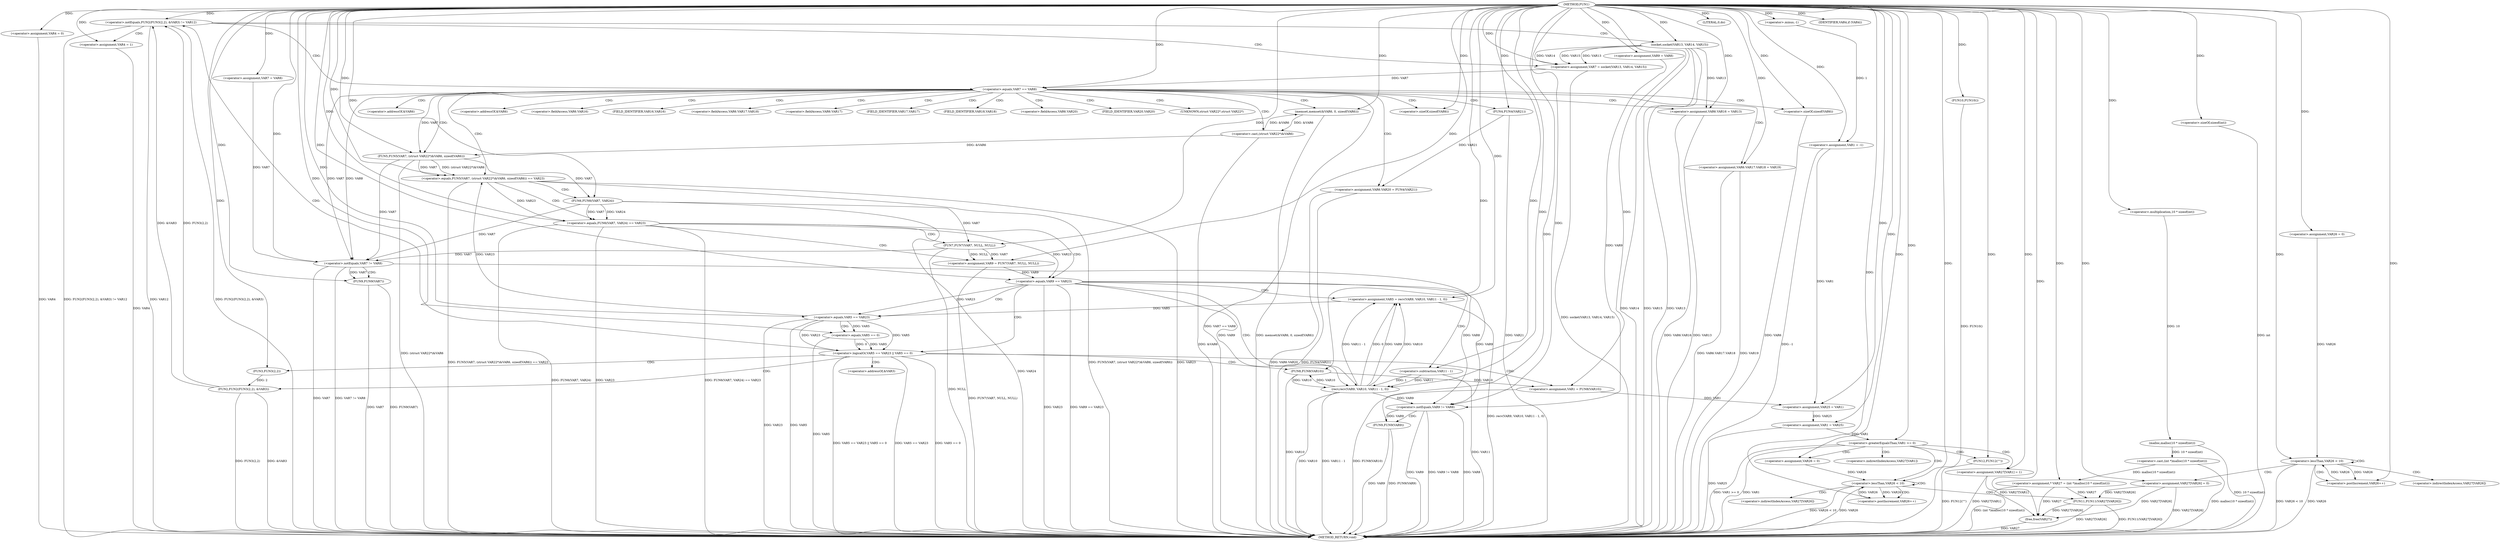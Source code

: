 digraph FUN1 {  
"1000100" [label = "(METHOD,FUN1)" ]
"1000317" [label = "(METHOD_RETURN,void)" ]
"1000103" [label = "(<operator>.assignment,VAR1 = -1)" ]
"1000105" [label = "(<operator>.minus,-1)" ]
"1000110" [label = "(<operator>.assignment,VAR4 = 0)" ]
"1000116" [label = "(<operator>.assignment,VAR7 = VAR8)" ]
"1000120" [label = "(<operator>.assignment,VAR9 = VAR8)" ]
"1000127" [label = "(<operator>.notEquals,FUN2(FUN3(2,2), &VAR3) != VAR12)" ]
"1000128" [label = "(FUN2,FUN2(FUN3(2,2), &VAR3))" ]
"1000129" [label = "(FUN3,FUN3(2,2))" ]
"1000137" [label = "(<operator>.assignment,VAR4 = 1)" ]
"1000140" [label = "(<operator>.assignment,VAR7 = socket(VAR13, VAR14, VAR15))" ]
"1000142" [label = "(socket,socket(VAR13, VAR14, VAR15))" ]
"1000147" [label = "(<operator>.equals,VAR7 == VAR8)" ]
"1000152" [label = "(memset,memset(&VAR6, 0, sizeof(VAR6)))" ]
"1000156" [label = "(<operator>.sizeOf,sizeof(VAR6))" ]
"1000158" [label = "(<operator>.assignment,VAR6.VAR16 = VAR13)" ]
"1000163" [label = "(<operator>.assignment,VAR6.VAR17.VAR18 = VAR19)" ]
"1000170" [label = "(<operator>.assignment,VAR6.VAR20 = FUN4(VAR21))" ]
"1000174" [label = "(FUN4,FUN4(VAR21))" ]
"1000177" [label = "(<operator>.equals,FUN5(VAR7, (struct VAR22*)&VAR6, sizeof(VAR6)) == VAR23)" ]
"1000178" [label = "(FUN5,FUN5(VAR7, (struct VAR22*)&VAR6, sizeof(VAR6)))" ]
"1000180" [label = "(<operator>.cast,(struct VAR22*)&VAR6)" ]
"1000184" [label = "(<operator>.sizeOf,sizeof(VAR6))" ]
"1000190" [label = "(<operator>.equals,FUN6(VAR7, VAR24) == VAR23)" ]
"1000191" [label = "(FUN6,FUN6(VAR7, VAR24))" ]
"1000197" [label = "(<operator>.assignment,VAR9 = FUN7(VAR7, NULL, NULL))" ]
"1000199" [label = "(FUN7,FUN7(VAR7, NULL, NULL))" ]
"1000204" [label = "(<operator>.equals,VAR9 == VAR23)" ]
"1000209" [label = "(<operator>.assignment,VAR5 = recv(VAR9, VAR10, VAR11 - 1, 0))" ]
"1000211" [label = "(recv,recv(VAR9, VAR10, VAR11 - 1, 0))" ]
"1000214" [label = "(<operator>.subtraction,VAR11 - 1)" ]
"1000219" [label = "(<operator>.logicalOr,VAR5 == VAR23 || VAR5 == 0)" ]
"1000220" [label = "(<operator>.equals,VAR5 == VAR23)" ]
"1000223" [label = "(<operator>.equals,VAR5 == 0)" ]
"1000228" [label = "(<operator>.assignment,VAR1 = FUN8(VAR10))" ]
"1000230" [label = "(FUN8,FUN8(VAR10))" ]
"1000232" [label = "(LITERAL,0,do)" ]
"1000234" [label = "(<operator>.notEquals,VAR7 != VAR8)" ]
"1000238" [label = "(FUN9,FUN9(VAR7))" ]
"1000241" [label = "(<operator>.notEquals,VAR9 != VAR8)" ]
"1000245" [label = "(FUN9,FUN9(VAR9))" ]
"1000248" [label = "(IDENTIFIER,VAR4,if (VAR4))" ]
"1000250" [label = "(FUN10,FUN10())" ]
"1000253" [label = "(<operator>.assignment,VAR25 = VAR1)" ]
"1000257" [label = "(<operator>.assignment,VAR1 = VAR25)" ]
"1000263" [label = "(<operator>.assignment,* VAR27 = (int *)malloc(10 * sizeof(int)))" ]
"1000265" [label = "(<operator>.cast,(int *)malloc(10 * sizeof(int)))" ]
"1000267" [label = "(malloc,malloc(10 * sizeof(int)))" ]
"1000268" [label = "(<operator>.multiplication,10 * sizeof(int))" ]
"1000270" [label = "(<operator>.sizeOf,sizeof(int))" ]
"1000273" [label = "(<operator>.assignment,VAR26 = 0)" ]
"1000276" [label = "(<operator>.lessThan,VAR26 < 10)" ]
"1000279" [label = "(<operator>.postIncrement,VAR26++)" ]
"1000282" [label = "(<operator>.assignment,VAR27[VAR26] = 0)" ]
"1000288" [label = "(<operator>.greaterEqualsThan,VAR1 >= 0)" ]
"1000292" [label = "(<operator>.assignment,VAR27[VAR1] = 1)" ]
"1000298" [label = "(<operator>.assignment,VAR26 = 0)" ]
"1000301" [label = "(<operator>.lessThan,VAR26 < 10)" ]
"1000304" [label = "(<operator>.postIncrement,VAR26++)" ]
"1000307" [label = "(FUN11,FUN11(VAR27[VAR26]))" ]
"1000313" [label = "(FUN12,FUN12(\"\"))" ]
"1000315" [label = "(free,free(VAR27))" ]
"1000132" [label = "(<operator>.addressOf,&VAR3)" ]
"1000153" [label = "(<operator>.addressOf,&VAR6)" ]
"1000159" [label = "(<operator>.fieldAccess,VAR6.VAR16)" ]
"1000161" [label = "(FIELD_IDENTIFIER,VAR16,VAR16)" ]
"1000164" [label = "(<operator>.fieldAccess,VAR6.VAR17.VAR18)" ]
"1000165" [label = "(<operator>.fieldAccess,VAR6.VAR17)" ]
"1000167" [label = "(FIELD_IDENTIFIER,VAR17,VAR17)" ]
"1000168" [label = "(FIELD_IDENTIFIER,VAR18,VAR18)" ]
"1000171" [label = "(<operator>.fieldAccess,VAR6.VAR20)" ]
"1000173" [label = "(FIELD_IDENTIFIER,VAR20,VAR20)" ]
"1000181" [label = "(UNKNOWN,struct VAR22*,struct VAR22*)" ]
"1000182" [label = "(<operator>.addressOf,&VAR6)" ]
"1000283" [label = "(<operator>.indirectIndexAccess,VAR27[VAR26])" ]
"1000293" [label = "(<operator>.indirectIndexAccess,VAR27[VAR1])" ]
"1000308" [label = "(<operator>.indirectIndexAccess,VAR27[VAR26])" ]
  "1000140" -> "1000317"  [ label = "DDG: socket(VAR13, VAR14, VAR15)"] 
  "1000184" -> "1000317"  [ label = "DDG: VAR6"] 
  "1000238" -> "1000317"  [ label = "DDG: VAR7"] 
  "1000292" -> "1000317"  [ label = "DDG: VAR27[VAR1]"] 
  "1000301" -> "1000317"  [ label = "DDG: VAR26 < 10"] 
  "1000220" -> "1000317"  [ label = "DDG: VAR23"] 
  "1000127" -> "1000317"  [ label = "DDG: FUN2(FUN3(2,2), &VAR3) != VAR12"] 
  "1000276" -> "1000317"  [ label = "DDG: VAR26 < 10"] 
  "1000245" -> "1000317"  [ label = "DDG: FUN9(VAR9)"] 
  "1000180" -> "1000317"  [ label = "DDG: &VAR6"] 
  "1000257" -> "1000317"  [ label = "DDG: VAR25"] 
  "1000177" -> "1000317"  [ label = "DDG: FUN5(VAR7, (struct VAR22*)&VAR6, sizeof(VAR6))"] 
  "1000158" -> "1000317"  [ label = "DDG: VAR6.VAR16"] 
  "1000163" -> "1000317"  [ label = "DDG: VAR6.VAR17.VAR18"] 
  "1000177" -> "1000317"  [ label = "DDG: VAR23"] 
  "1000220" -> "1000317"  [ label = "DDG: VAR5"] 
  "1000190" -> "1000317"  [ label = "DDG: VAR23"] 
  "1000199" -> "1000317"  [ label = "DDG: NULL"] 
  "1000219" -> "1000317"  [ label = "DDG: VAR5 == 0"] 
  "1000163" -> "1000317"  [ label = "DDG: VAR19"] 
  "1000234" -> "1000317"  [ label = "DDG: VAR7"] 
  "1000190" -> "1000317"  [ label = "DDG: FUN6(VAR7, VAR24) == VAR23"] 
  "1000219" -> "1000317"  [ label = "DDG: VAR5 == VAR23 || VAR5 == 0"] 
  "1000315" -> "1000317"  [ label = "DDG: VAR27"] 
  "1000103" -> "1000317"  [ label = "DDG: -1"] 
  "1000313" -> "1000317"  [ label = "DDG: FUN12(\"\")"] 
  "1000238" -> "1000317"  [ label = "DDG: FUN9(VAR7)"] 
  "1000211" -> "1000317"  [ label = "DDG: VAR11 - 1"] 
  "1000204" -> "1000317"  [ label = "DDG: VAR23"] 
  "1000307" -> "1000317"  [ label = "DDG: FUN11(VAR27[VAR26])"] 
  "1000128" -> "1000317"  [ label = "DDG: &VAR3"] 
  "1000152" -> "1000317"  [ label = "DDG: memset(&VAR6, 0, sizeof(VAR6))"] 
  "1000263" -> "1000317"  [ label = "DDG: (int *)malloc(10 * sizeof(int))"] 
  "1000267" -> "1000317"  [ label = "DDG: 10 * sizeof(int)"] 
  "1000128" -> "1000317"  [ label = "DDG: FUN3(2,2)"] 
  "1000142" -> "1000317"  [ label = "DDG: VAR14"] 
  "1000288" -> "1000317"  [ label = "DDG: VAR1"] 
  "1000265" -> "1000317"  [ label = "DDG: malloc(10 * sizeof(int))"] 
  "1000127" -> "1000317"  [ label = "DDG: VAR12"] 
  "1000190" -> "1000317"  [ label = "DDG: FUN6(VAR7, VAR24)"] 
  "1000178" -> "1000317"  [ label = "DDG: (struct VAR22*)&VAR6"] 
  "1000301" -> "1000317"  [ label = "DDG: VAR26"] 
  "1000230" -> "1000317"  [ label = "DDG: VAR10"] 
  "1000197" -> "1000317"  [ label = "DDG: FUN7(VAR7, NULL, NULL)"] 
  "1000211" -> "1000317"  [ label = "DDG: VAR10"] 
  "1000191" -> "1000317"  [ label = "DDG: VAR24"] 
  "1000209" -> "1000317"  [ label = "DDG: recv(VAR9, VAR10, VAR11 - 1, 0)"] 
  "1000234" -> "1000317"  [ label = "DDG: VAR7 != VAR8"] 
  "1000276" -> "1000317"  [ label = "DDG: VAR26"] 
  "1000241" -> "1000317"  [ label = "DDG: VAR9"] 
  "1000142" -> "1000317"  [ label = "DDG: VAR15"] 
  "1000288" -> "1000317"  [ label = "DDG: VAR1 >= 0"] 
  "1000219" -> "1000317"  [ label = "DDG: VAR5 == VAR23"] 
  "1000170" -> "1000317"  [ label = "DDG: VAR6.VAR20"] 
  "1000142" -> "1000317"  [ label = "DDG: VAR13"] 
  "1000228" -> "1000317"  [ label = "DDG: FUN8(VAR10)"] 
  "1000214" -> "1000317"  [ label = "DDG: VAR11"] 
  "1000177" -> "1000317"  [ label = "DDG: FUN5(VAR7, (struct VAR22*)&VAR6, sizeof(VAR6)) == VAR23"] 
  "1000127" -> "1000317"  [ label = "DDG: FUN2(FUN3(2,2), &VAR3)"] 
  "1000250" -> "1000317"  [ label = "DDG: FUN10()"] 
  "1000137" -> "1000317"  [ label = "DDG: VAR4"] 
  "1000307" -> "1000317"  [ label = "DDG: VAR27[VAR26]"] 
  "1000158" -> "1000317"  [ label = "DDG: VAR13"] 
  "1000245" -> "1000317"  [ label = "DDG: VAR9"] 
  "1000282" -> "1000317"  [ label = "DDG: VAR27[VAR26]"] 
  "1000241" -> "1000317"  [ label = "DDG: VAR9 != VAR8"] 
  "1000147" -> "1000317"  [ label = "DDG: VAR7 == VAR8"] 
  "1000110" -> "1000317"  [ label = "DDG: VAR4"] 
  "1000270" -> "1000317"  [ label = "DDG: int"] 
  "1000170" -> "1000317"  [ label = "DDG: FUN4(VAR21)"] 
  "1000241" -> "1000317"  [ label = "DDG: VAR8"] 
  "1000174" -> "1000317"  [ label = "DDG: VAR21"] 
  "1000223" -> "1000317"  [ label = "DDG: VAR5"] 
  "1000204" -> "1000317"  [ label = "DDG: VAR9 == VAR23"] 
  "1000105" -> "1000103"  [ label = "DDG: 1"] 
  "1000100" -> "1000103"  [ label = "DDG: "] 
  "1000100" -> "1000105"  [ label = "DDG: "] 
  "1000100" -> "1000110"  [ label = "DDG: "] 
  "1000100" -> "1000116"  [ label = "DDG: "] 
  "1000100" -> "1000120"  [ label = "DDG: "] 
  "1000128" -> "1000127"  [ label = "DDG: FUN3(2,2)"] 
  "1000128" -> "1000127"  [ label = "DDG: &VAR3"] 
  "1000129" -> "1000128"  [ label = "DDG: 2"] 
  "1000100" -> "1000129"  [ label = "DDG: "] 
  "1000100" -> "1000127"  [ label = "DDG: "] 
  "1000100" -> "1000137"  [ label = "DDG: "] 
  "1000142" -> "1000140"  [ label = "DDG: VAR13"] 
  "1000142" -> "1000140"  [ label = "DDG: VAR14"] 
  "1000142" -> "1000140"  [ label = "DDG: VAR15"] 
  "1000100" -> "1000140"  [ label = "DDG: "] 
  "1000100" -> "1000142"  [ label = "DDG: "] 
  "1000140" -> "1000147"  [ label = "DDG: VAR7"] 
  "1000100" -> "1000147"  [ label = "DDG: "] 
  "1000180" -> "1000152"  [ label = "DDG: &VAR6"] 
  "1000100" -> "1000152"  [ label = "DDG: "] 
  "1000100" -> "1000156"  [ label = "DDG: "] 
  "1000142" -> "1000158"  [ label = "DDG: VAR13"] 
  "1000100" -> "1000158"  [ label = "DDG: "] 
  "1000100" -> "1000163"  [ label = "DDG: "] 
  "1000174" -> "1000170"  [ label = "DDG: VAR21"] 
  "1000100" -> "1000174"  [ label = "DDG: "] 
  "1000178" -> "1000177"  [ label = "DDG: VAR7"] 
  "1000178" -> "1000177"  [ label = "DDG: (struct VAR22*)&VAR6"] 
  "1000147" -> "1000178"  [ label = "DDG: VAR7"] 
  "1000100" -> "1000178"  [ label = "DDG: "] 
  "1000180" -> "1000178"  [ label = "DDG: &VAR6"] 
  "1000152" -> "1000180"  [ label = "DDG: &VAR6"] 
  "1000100" -> "1000184"  [ label = "DDG: "] 
  "1000220" -> "1000177"  [ label = "DDG: VAR23"] 
  "1000100" -> "1000177"  [ label = "DDG: "] 
  "1000191" -> "1000190"  [ label = "DDG: VAR7"] 
  "1000191" -> "1000190"  [ label = "DDG: VAR24"] 
  "1000178" -> "1000191"  [ label = "DDG: VAR7"] 
  "1000100" -> "1000191"  [ label = "DDG: "] 
  "1000177" -> "1000190"  [ label = "DDG: VAR23"] 
  "1000100" -> "1000190"  [ label = "DDG: "] 
  "1000199" -> "1000197"  [ label = "DDG: VAR7"] 
  "1000199" -> "1000197"  [ label = "DDG: NULL"] 
  "1000100" -> "1000197"  [ label = "DDG: "] 
  "1000191" -> "1000199"  [ label = "DDG: VAR7"] 
  "1000100" -> "1000199"  [ label = "DDG: "] 
  "1000197" -> "1000204"  [ label = "DDG: VAR9"] 
  "1000100" -> "1000204"  [ label = "DDG: "] 
  "1000190" -> "1000204"  [ label = "DDG: VAR23"] 
  "1000211" -> "1000209"  [ label = "DDG: VAR9"] 
  "1000211" -> "1000209"  [ label = "DDG: VAR10"] 
  "1000211" -> "1000209"  [ label = "DDG: VAR11 - 1"] 
  "1000211" -> "1000209"  [ label = "DDG: 0"] 
  "1000100" -> "1000209"  [ label = "DDG: "] 
  "1000204" -> "1000211"  [ label = "DDG: VAR9"] 
  "1000100" -> "1000211"  [ label = "DDG: "] 
  "1000230" -> "1000211"  [ label = "DDG: VAR10"] 
  "1000214" -> "1000211"  [ label = "DDG: VAR11"] 
  "1000214" -> "1000211"  [ label = "DDG: 1"] 
  "1000100" -> "1000214"  [ label = "DDG: "] 
  "1000220" -> "1000219"  [ label = "DDG: VAR5"] 
  "1000220" -> "1000219"  [ label = "DDG: VAR23"] 
  "1000209" -> "1000220"  [ label = "DDG: VAR5"] 
  "1000100" -> "1000220"  [ label = "DDG: "] 
  "1000204" -> "1000220"  [ label = "DDG: VAR23"] 
  "1000223" -> "1000219"  [ label = "DDG: VAR5"] 
  "1000223" -> "1000219"  [ label = "DDG: 0"] 
  "1000220" -> "1000223"  [ label = "DDG: VAR5"] 
  "1000100" -> "1000223"  [ label = "DDG: "] 
  "1000230" -> "1000228"  [ label = "DDG: VAR10"] 
  "1000100" -> "1000228"  [ label = "DDG: "] 
  "1000211" -> "1000230"  [ label = "DDG: VAR10"] 
  "1000100" -> "1000230"  [ label = "DDG: "] 
  "1000100" -> "1000232"  [ label = "DDG: "] 
  "1000116" -> "1000234"  [ label = "DDG: VAR7"] 
  "1000199" -> "1000234"  [ label = "DDG: VAR7"] 
  "1000178" -> "1000234"  [ label = "DDG: VAR7"] 
  "1000147" -> "1000234"  [ label = "DDG: VAR7"] 
  "1000191" -> "1000234"  [ label = "DDG: VAR7"] 
  "1000100" -> "1000234"  [ label = "DDG: "] 
  "1000147" -> "1000234"  [ label = "DDG: VAR8"] 
  "1000234" -> "1000238"  [ label = "DDG: VAR7"] 
  "1000100" -> "1000238"  [ label = "DDG: "] 
  "1000120" -> "1000241"  [ label = "DDG: VAR9"] 
  "1000211" -> "1000241"  [ label = "DDG: VAR9"] 
  "1000204" -> "1000241"  [ label = "DDG: VAR9"] 
  "1000100" -> "1000241"  [ label = "DDG: "] 
  "1000234" -> "1000241"  [ label = "DDG: VAR8"] 
  "1000241" -> "1000245"  [ label = "DDG: VAR9"] 
  "1000100" -> "1000245"  [ label = "DDG: "] 
  "1000100" -> "1000248"  [ label = "DDG: "] 
  "1000100" -> "1000250"  [ label = "DDG: "] 
  "1000103" -> "1000253"  [ label = "DDG: VAR1"] 
  "1000228" -> "1000253"  [ label = "DDG: VAR1"] 
  "1000100" -> "1000253"  [ label = "DDG: "] 
  "1000253" -> "1000257"  [ label = "DDG: VAR25"] 
  "1000100" -> "1000257"  [ label = "DDG: "] 
  "1000265" -> "1000263"  [ label = "DDG: malloc(10 * sizeof(int))"] 
  "1000100" -> "1000263"  [ label = "DDG: "] 
  "1000267" -> "1000265"  [ label = "DDG: 10 * sizeof(int)"] 
  "1000268" -> "1000267"  [ label = "DDG: 10"] 
  "1000100" -> "1000268"  [ label = "DDG: "] 
  "1000100" -> "1000270"  [ label = "DDG: "] 
  "1000100" -> "1000273"  [ label = "DDG: "] 
  "1000279" -> "1000276"  [ label = "DDG: VAR26"] 
  "1000273" -> "1000276"  [ label = "DDG: VAR26"] 
  "1000100" -> "1000276"  [ label = "DDG: "] 
  "1000276" -> "1000279"  [ label = "DDG: VAR26"] 
  "1000100" -> "1000279"  [ label = "DDG: "] 
  "1000100" -> "1000282"  [ label = "DDG: "] 
  "1000257" -> "1000288"  [ label = "DDG: VAR1"] 
  "1000100" -> "1000288"  [ label = "DDG: "] 
  "1000100" -> "1000292"  [ label = "DDG: "] 
  "1000100" -> "1000298"  [ label = "DDG: "] 
  "1000298" -> "1000301"  [ label = "DDG: VAR26"] 
  "1000304" -> "1000301"  [ label = "DDG: VAR26"] 
  "1000100" -> "1000301"  [ label = "DDG: "] 
  "1000301" -> "1000304"  [ label = "DDG: VAR26"] 
  "1000100" -> "1000304"  [ label = "DDG: "] 
  "1000263" -> "1000307"  [ label = "DDG: VAR27"] 
  "1000282" -> "1000307"  [ label = "DDG: VAR27[VAR26]"] 
  "1000100" -> "1000313"  [ label = "DDG: "] 
  "1000292" -> "1000315"  [ label = "DDG: VAR27[VAR1]"] 
  "1000263" -> "1000315"  [ label = "DDG: VAR27"] 
  "1000307" -> "1000315"  [ label = "DDG: VAR27[VAR26]"] 
  "1000282" -> "1000315"  [ label = "DDG: VAR27[VAR26]"] 
  "1000100" -> "1000315"  [ label = "DDG: "] 
  "1000127" -> "1000142"  [ label = "CDG: "] 
  "1000127" -> "1000137"  [ label = "CDG: "] 
  "1000127" -> "1000147"  [ label = "CDG: "] 
  "1000127" -> "1000140"  [ label = "CDG: "] 
  "1000147" -> "1000164"  [ label = "CDG: "] 
  "1000147" -> "1000174"  [ label = "CDG: "] 
  "1000147" -> "1000156"  [ label = "CDG: "] 
  "1000147" -> "1000161"  [ label = "CDG: "] 
  "1000147" -> "1000182"  [ label = "CDG: "] 
  "1000147" -> "1000180"  [ label = "CDG: "] 
  "1000147" -> "1000165"  [ label = "CDG: "] 
  "1000147" -> "1000167"  [ label = "CDG: "] 
  "1000147" -> "1000153"  [ label = "CDG: "] 
  "1000147" -> "1000152"  [ label = "CDG: "] 
  "1000147" -> "1000163"  [ label = "CDG: "] 
  "1000147" -> "1000168"  [ label = "CDG: "] 
  "1000147" -> "1000178"  [ label = "CDG: "] 
  "1000147" -> "1000159"  [ label = "CDG: "] 
  "1000147" -> "1000173"  [ label = "CDG: "] 
  "1000147" -> "1000158"  [ label = "CDG: "] 
  "1000147" -> "1000170"  [ label = "CDG: "] 
  "1000147" -> "1000171"  [ label = "CDG: "] 
  "1000147" -> "1000184"  [ label = "CDG: "] 
  "1000147" -> "1000177"  [ label = "CDG: "] 
  "1000147" -> "1000181"  [ label = "CDG: "] 
  "1000177" -> "1000191"  [ label = "CDG: "] 
  "1000177" -> "1000190"  [ label = "CDG: "] 
  "1000190" -> "1000199"  [ label = "CDG: "] 
  "1000190" -> "1000197"  [ label = "CDG: "] 
  "1000190" -> "1000204"  [ label = "CDG: "] 
  "1000204" -> "1000211"  [ label = "CDG: "] 
  "1000204" -> "1000219"  [ label = "CDG: "] 
  "1000204" -> "1000220"  [ label = "CDG: "] 
  "1000204" -> "1000214"  [ label = "CDG: "] 
  "1000204" -> "1000209"  [ label = "CDG: "] 
  "1000219" -> "1000230"  [ label = "CDG: "] 
  "1000219" -> "1000228"  [ label = "CDG: "] 
  "1000219" -> "1000127"  [ label = "CDG: "] 
  "1000219" -> "1000128"  [ label = "CDG: "] 
  "1000219" -> "1000132"  [ label = "CDG: "] 
  "1000219" -> "1000129"  [ label = "CDG: "] 
  "1000220" -> "1000223"  [ label = "CDG: "] 
  "1000234" -> "1000238"  [ label = "CDG: "] 
  "1000241" -> "1000245"  [ label = "CDG: "] 
  "1000276" -> "1000276"  [ label = "CDG: "] 
  "1000276" -> "1000282"  [ label = "CDG: "] 
  "1000276" -> "1000279"  [ label = "CDG: "] 
  "1000276" -> "1000283"  [ label = "CDG: "] 
  "1000288" -> "1000293"  [ label = "CDG: "] 
  "1000288" -> "1000298"  [ label = "CDG: "] 
  "1000288" -> "1000313"  [ label = "CDG: "] 
  "1000288" -> "1000292"  [ label = "CDG: "] 
  "1000288" -> "1000301"  [ label = "CDG: "] 
  "1000301" -> "1000308"  [ label = "CDG: "] 
  "1000301" -> "1000304"  [ label = "CDG: "] 
  "1000301" -> "1000307"  [ label = "CDG: "] 
  "1000301" -> "1000301"  [ label = "CDG: "] 
}
